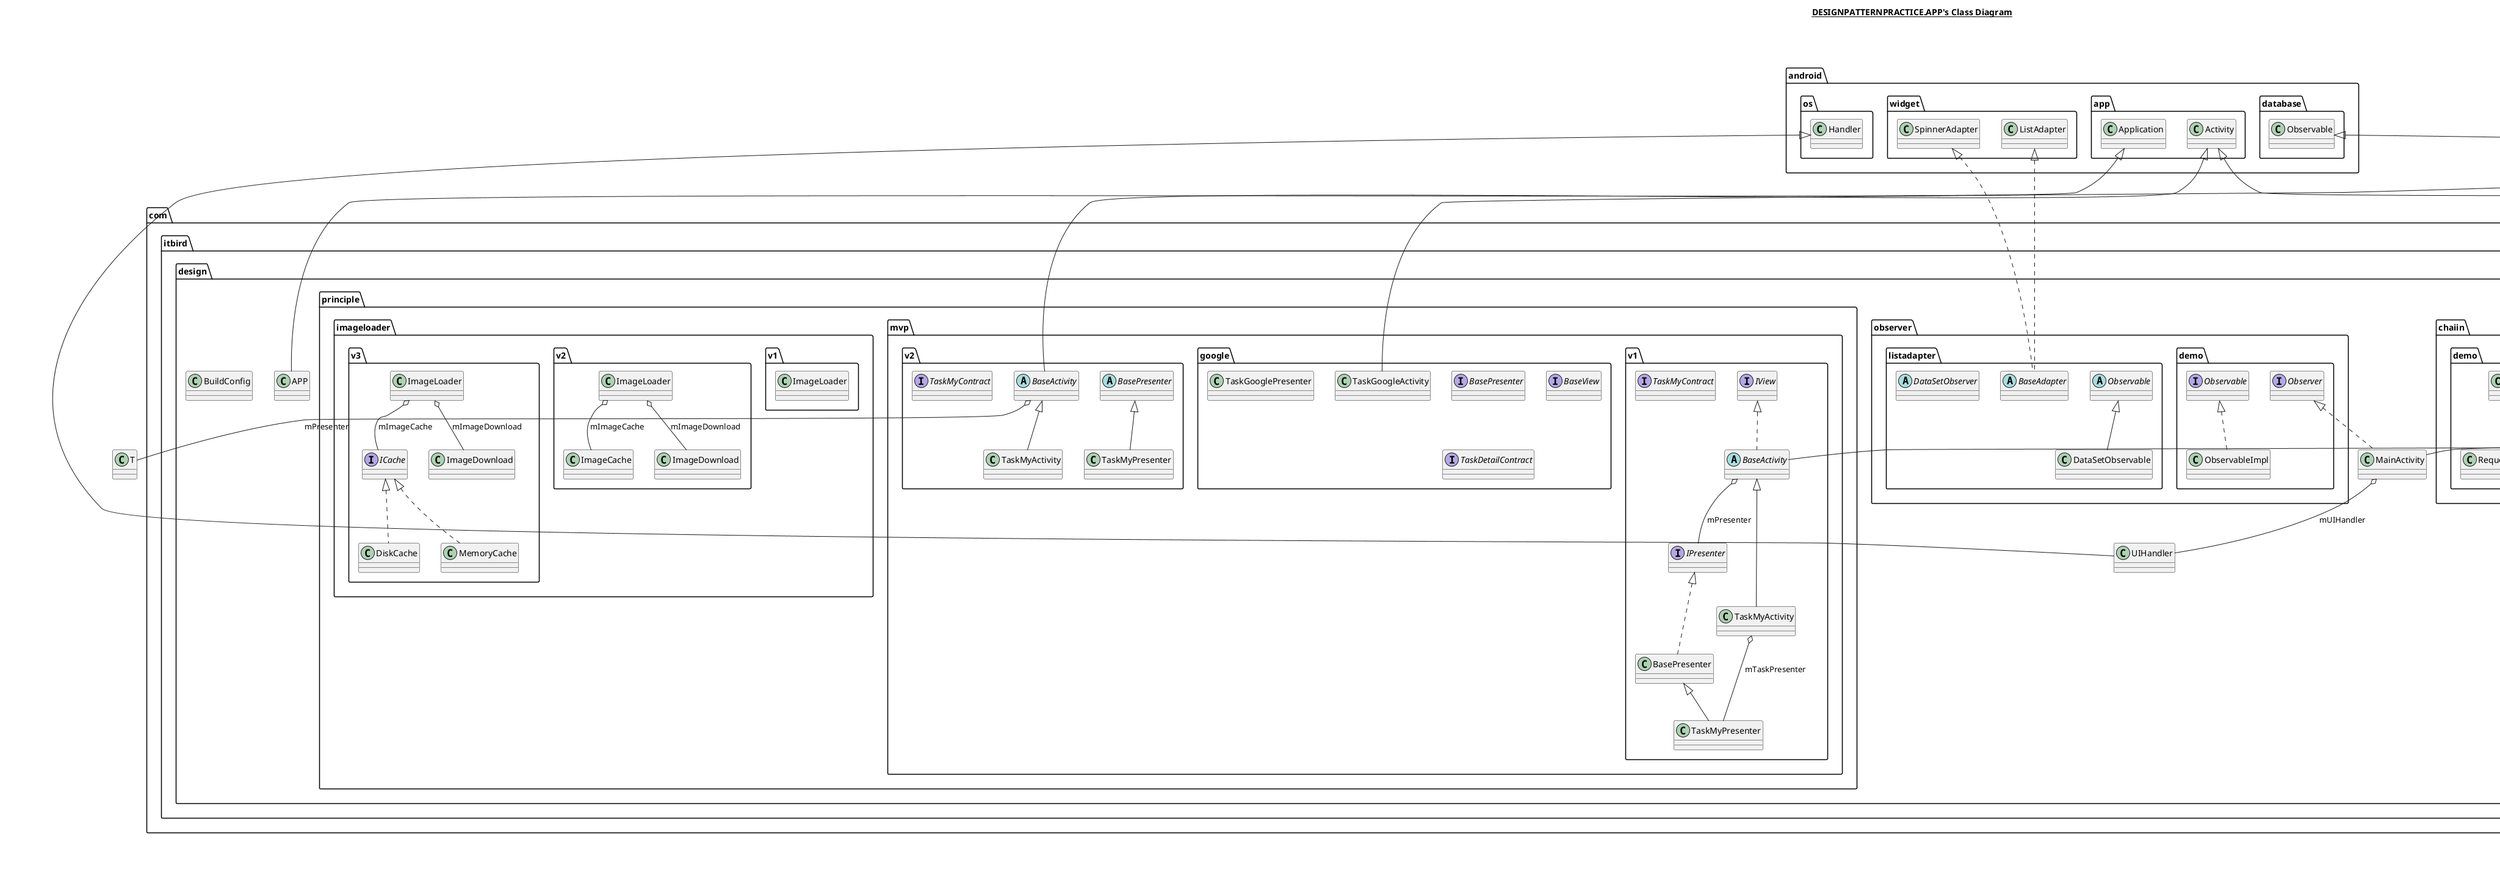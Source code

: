 @startuml

title __DESIGNPATTERNPRACTICE.APP's Class Diagram__\n

  namespace com.itbird.design {
    class com.itbird.design.APP {
    }
  }
  

  namespace com.itbird.design {
    class com.itbird.design.BuildConfig {
    }
  }
  

  namespace com.itbird.design {
    class com.itbird.design.MainActivity {
    }
  }
  

  namespace com.itbird.design {
    class com.itbird.design.UIHandler {
    }
  }
  

  namespace com.itbird.design {
    namespace chaiin.demo {
      abstract class com.itbird.design.chaiin.demo.Handler {
      }
    }
  }
  

  namespace com.itbird.design {
    namespace chaiin.demo {
      class com.itbird.design.chaiin.demo.Request {
      }
    }
  }
  

  namespace com.itbird.design {
    namespace chaiin.demo {
      class com.itbird.design.chaiin.demo.RequestHandler1 {
      }
    }
  }
  

  namespace com.itbird.design {
    namespace chaiin.demo {
      class com.itbird.design.chaiin.demo.RequestHandler2 {
      }
    }
  }
  

  namespace com.itbird.design {
    namespace chaiin.demo {
      class com.itbird.design.chaiin.demo.RequestHandler3 {
      }
    }
  }
  

  namespace com.itbird.design {
    namespace chaiin.upgrade {
      class com.itbird.design.chaiin.upgrade.ASystemUpgradeRequestHandler {
      }
    }
  }
  

  namespace com.itbird.design {
    namespace chaiin.upgrade {
      class com.itbird.design.chaiin.upgrade.BSystemUpgradeRequestHandler {
      }
    }
  }
  

  namespace com.itbird.design {
    namespace chaiin.upgrade {
      class com.itbird.design.chaiin.upgrade.CSystemUpgradeRequestHandler {
      }
    }
  }
  

  namespace com.itbird.design {
    namespace chaiin.upgrade {
      class com.itbird.design.chaiin.upgrade.InitUpgradeRequestHandler {
      }
    }
  }
  

  namespace com.itbird.design {
    namespace chaiin.upgrade {
      interface com.itbird.design.chaiin.upgrade.UpgradeErrorCode {
      }
    }
  }
  

  namespace com.itbird.design {
    namespace chaiin.upgrade {
      class com.itbird.design.chaiin.upgrade.UpgradeManager {
      }
    }
  }
  

  namespace com.itbird.design {
    namespace chaiin.upgrade {
      class com.itbird.design.chaiin.upgrade.UpgradeRequest {
      }
    }
  }
  

  namespace com.itbird.design {
    namespace chaiin.upgrade {
      abstract class com.itbird.design.chaiin.upgrade.UpgradeRequestHandler {
      }
    }
  }
  

  namespace com.itbird.design {
    namespace chaiin.upgrade {
      interface com.itbird.design.chaiin.upgrade.UpgradeResultObservable {
      }
    }
  }
  

  namespace com.itbird.design {
    namespace chaiin.upgrade {
      class com.itbird.design.chaiin.upgrade.UpgradeResultObservableAdapter {
      }
    }
  }
  

  namespace com.itbird.design {
    namespace observer.demo {
      interface com.itbird.design.observer.demo.Observable {
      }
    }
  }
  

  namespace com.itbird.design {
    namespace observer.demo {
      class com.itbird.design.observer.demo.ObservableImpl {
      }
    }
  }
  

  namespace com.itbird.design {
    namespace observer.demo {
      interface com.itbird.design.observer.demo.Observer {
      }
    }
  }
  

  namespace com.itbird.design {
    namespace observer.listadapter {
      abstract class com.itbird.design.observer.listadapter.BaseAdapter {
      }
    }
  }
  

  namespace com.itbird.design {
    namespace observer.listadapter {
      class com.itbird.design.observer.listadapter.DataSetObservable {
      }
    }
  }
  

  namespace com.itbird.design {
    namespace observer.listadapter {
      abstract class com.itbird.design.observer.listadapter.DataSetObserver {
      }
    }
  }
  

  namespace com.itbird.design {
    namespace observer.listadapter {
      abstract class com.itbird.design.observer.listadapter.Observable {
      }
    }
  }
  

  namespace com.itbird.design {
    namespace principle.imageloader.v1 {
      class com.itbird.design.principle.imageloader.v1.ImageLoader {
      }
    }
  }
  

  namespace com.itbird.design {
    namespace principle.imageloader.v2 {
      class com.itbird.design.principle.imageloader.v2.ImageCache {
      }
    }
  }
  

  namespace com.itbird.design {
    namespace principle.imageloader.v2 {
      class com.itbird.design.principle.imageloader.v2.ImageDownload {
      }
    }
  }
  

  namespace com.itbird.design {
    namespace principle.imageloader.v2 {
      class com.itbird.design.principle.imageloader.v2.ImageLoader {
      }
    }
  }
  

  namespace com.itbird.design {
    namespace principle.imageloader.v3 {
      class com.itbird.design.principle.imageloader.v3.DiskCache {
      }
    }
  }
  

  namespace com.itbird.design {
    namespace principle.imageloader.v3 {
      interface com.itbird.design.principle.imageloader.v3.ICache {
      }
    }
  }
  

  namespace com.itbird.design {
    namespace principle.imageloader.v3 {
      class com.itbird.design.principle.imageloader.v3.ImageDownload {
      }
    }
  }
  

  namespace com.itbird.design {
    namespace principle.imageloader.v3 {
      class com.itbird.design.principle.imageloader.v3.ImageLoader {
      }
    }
  }
  

  namespace com.itbird.design {
    namespace principle.imageloader.v3 {
      class com.itbird.design.principle.imageloader.v3.MemoryCache {
      }
    }
  }
  

  namespace com.itbird.design {
    namespace principle.mvp.google {
      interface com.itbird.design.principle.mvp.google.BasePresenter {
      }
    }
  }
  

  namespace com.itbird.design {
    namespace principle.mvp.google {
      interface com.itbird.design.principle.mvp.google.BaseView {
      }
    }
  }
  

  namespace com.itbird.design {
    namespace principle.mvp.google {
      interface com.itbird.design.principle.mvp.google.TaskDetailContract {
      }
    }
  }
  

  namespace com.itbird.design {
    namespace principle.mvp.google {
      class com.itbird.design.principle.mvp.google.TaskGoogleActivity {
      }
    }
  }
  

  namespace com.itbird.design {
    namespace principle.mvp.google {
      class com.itbird.design.principle.mvp.google.TaskGooglePresenter {
      }
    }
  }
  

  namespace com.itbird.design {
    namespace principle.mvp.v1 {
      abstract class com.itbird.design.principle.mvp.v1.BaseActivity {
      }
    }
  }
  

  namespace com.itbird.design {
    namespace principle.mvp.v1 {
      class com.itbird.design.principle.mvp.v1.BasePresenter {
      }
    }
  }
  

  namespace com.itbird.design {
    namespace principle.mvp.v1 {
      interface com.itbird.design.principle.mvp.v1.IPresenter {
      }
    }
  }
  

  namespace com.itbird.design {
    namespace principle.mvp.v1 {
      interface com.itbird.design.principle.mvp.v1.IView {
      }
    }
  }
  

  namespace com.itbird.design {
    namespace principle.mvp.v1 {
      class com.itbird.design.principle.mvp.v1.TaskMyActivity {
      }
    }
  }
  

  namespace com.itbird.design {
    namespace principle.mvp.v1 {
      interface com.itbird.design.principle.mvp.v1.TaskMyContract {
      }
    }
  }
  

  namespace com.itbird.design {
    namespace principle.mvp.v1 {
      class com.itbird.design.principle.mvp.v1.TaskMyPresenter {
      }
    }
  }
  

  namespace com.itbird.design {
    namespace principle.mvp.v2 {
      abstract class com.itbird.design.principle.mvp.v2.BaseActivity {
      }
    }
  }
  

  namespace com.itbird.design {
    namespace principle.mvp.v2 {
      abstract class com.itbird.design.principle.mvp.v2.BasePresenter {
      }
    }
  }
  

  namespace com.itbird.design {
    namespace principle.mvp.v2 {
      class com.itbird.design.principle.mvp.v2.TaskMyActivity {
      }
    }
  }
  

  namespace com.itbird.design {
    namespace principle.mvp.v2 {
      interface com.itbird.design.principle.mvp.v2.TaskMyContract {
      }
    }
  }
  

  namespace com.itbird.design {
    namespace principle.mvp.v2 {
      class com.itbird.design.principle.mvp.v2.TaskMyPresenter {
      }
    }
  }
  

  com.itbird.design.APP -up-|> android.app.Application
  com.itbird.design.MainActivity .up.|> com.itbird.design.UIHandler.IHandler
  com.itbird.design.MainActivity .up.|> com.itbird.design.observer.demo.Observer
  com.itbird.design.MainActivity -up-|> androidx.appcompat.app.AppCompatActivity
  com.itbird.design.MainActivity o-- com.itbird.design.UIHandler : mUIHandler
  com.itbird.design.UIHandler -up-|> android.os.Handler
  com.itbird.design.chaiin.demo.Handler o-- com.itbird.design.chaiin.demo.Handler : next
  com.itbird.design.chaiin.demo.RequestHandler1 -up-|> com.itbird.design.chaiin.demo.Handler
  com.itbird.design.chaiin.demo.RequestHandler2 -up-|> com.itbird.design.chaiin.demo.Handler
  com.itbird.design.chaiin.demo.RequestHandler3 -up-|> com.itbird.design.chaiin.demo.Handler
  com.itbird.design.chaiin.upgrade.ASystemUpgradeRequestHandler -up-|> com.itbird.design.chaiin.upgrade.UpgradeRequestHandler
  com.itbird.design.chaiin.upgrade.BSystemUpgradeRequestHandler -up-|> com.itbird.design.chaiin.upgrade.UpgradeRequestHandler
  com.itbird.design.chaiin.upgrade.CSystemUpgradeRequestHandler -up-|> com.itbird.design.chaiin.upgrade.UpgradeRequestHandler
  com.itbird.design.chaiin.upgrade.InitUpgradeRequestHandler -up-|> com.itbird.design.chaiin.upgrade.UpgradeRequestHandler
  com.itbird.design.chaiin.upgrade.UpgradeManager o-- com.itbird.design.chaiin.upgrade.UpgradeResultObservableAdapter : mAdapter
  com.itbird.design.chaiin.upgrade.UpgradeRequestHandler o-- com.itbird.design.chaiin.upgrade.UpgradeRequestHandler : nextHandler
  com.itbird.design.chaiin.upgrade.UpgradeResultObservableAdapter .up.|> com.itbird.design.chaiin.upgrade.UpgradeResultObservable
  com.itbird.design.chaiin.upgrade.UpgradeResultObservableAdapter -up-|> android.database.Observable
  com.itbird.design.observer.demo.ObservableImpl .up.|> com.itbird.design.observer.demo.Observable
  com.itbird.design.observer.listadapter.BaseAdapter .up.|> android.widget.ListAdapter
  com.itbird.design.observer.listadapter.BaseAdapter .up.|> android.widget.SpinnerAdapter
  com.itbird.design.observer.listadapter.DataSetObservable -up-|> com.itbird.design.observer.listadapter.Observable
  com.itbird.design.principle.imageloader.v2.ImageDownload o-- com.itbird.design.principle.imageloader.v2.ImageDownload.DownloadCallback : mDownloadCallback
  com.itbird.design.principle.imageloader.v2.ImageLoader .up.|> com.itbird.design.principle.imageloader.v2.ImageDownload.DownloadCallback
  com.itbird.design.principle.imageloader.v2.ImageLoader o-- com.itbird.design.principle.imageloader.v2.ImageCache : mImageCache
  com.itbird.design.principle.imageloader.v2.ImageLoader o-- com.itbird.design.principle.imageloader.v2.ImageDownload : mImageDownload
  com.itbird.design.principle.imageloader.v3.DiskCache .up.|> com.itbird.design.principle.imageloader.v3.ICache
  com.itbird.design.principle.imageloader.v3.ImageDownload o-- com.itbird.design.principle.imageloader.v3.ImageDownload.DownloadCallback : mDownloadCallback
  com.itbird.design.principle.imageloader.v3.ImageLoader .up.|> com.itbird.design.principle.imageloader.v3.ImageDownload.DownloadCallback
  com.itbird.design.principle.imageloader.v3.ImageLoader o-- com.itbird.design.principle.imageloader.v3.ICache : mImageCache
  com.itbird.design.principle.imageloader.v3.ImageLoader o-- com.itbird.design.principle.imageloader.v3.ImageDownload : mImageDownload
  com.itbird.design.principle.imageloader.v3.MemoryCache .up.|> com.itbird.design.principle.imageloader.v3.ICache
  com.itbird.design.principle.mvp.google.TaskGoogleActivity .up.|> com.itbird.design.principle.mvp.google.TaskDetailContract.View
  com.itbird.design.principle.mvp.google.TaskGoogleActivity -up-|> androidx.appcompat.app.AppCompatActivity
  com.itbird.design.principle.mvp.google.TaskGoogleActivity o-- com.itbird.design.principle.mvp.google.TaskDetailContract.Presenter : mPresenter
  com.itbird.design.principle.mvp.google.TaskGooglePresenter .up.|> com.itbird.design.principle.mvp.google.TaskDetailContract.Presenter
  com.itbird.design.principle.mvp.google.TaskGooglePresenter o-- com.itbird.design.principle.mvp.google.TaskDetailContract.View : mView
  com.itbird.design.principle.mvp.v1.BaseActivity .up.|> com.itbird.design.principle.mvp.v1.IView
  com.itbird.design.principle.mvp.v1.BaseActivity -up-|> android.app.Activity
  com.itbird.design.principle.mvp.v1.BaseActivity o-- com.itbird.design.principle.mvp.v1.IPresenter : mPresenter
  com.itbird.design.principle.mvp.v1.BasePresenter .up.|> com.itbird.design.principle.mvp.v1.IPresenter
  com.itbird.design.principle.mvp.v1.TaskMyActivity .up.|> com.itbird.design.principle.mvp.v1.TaskMyContract.View
  com.itbird.design.principle.mvp.v1.TaskMyActivity -up-|> com.itbird.design.principle.mvp.v1.BaseActivity
  com.itbird.design.principle.mvp.v1.TaskMyActivity o-- com.itbird.design.principle.mvp.v1.TaskMyPresenter : mTaskPresenter
  com.itbird.design.principle.mvp.v1.TaskMyPresenter .up.|> com.itbird.design.principle.mvp.v1.TaskMyContract.Presenter
  com.itbird.design.principle.mvp.v1.TaskMyPresenter -up-|> com.itbird.design.principle.mvp.v1.BasePresenter
  com.itbird.design.principle.mvp.v2.BaseActivity -up-|> android.app.Activity
  com.itbird.design.principle.mvp.v2.BaseActivity o-- T : mPresenter
  com.itbird.design.principle.mvp.v2.TaskMyActivity .up.|> com.itbird.design.principle.mvp.v2.TaskMyContract.View
  com.itbird.design.principle.mvp.v2.TaskMyActivity -up-|> com.itbird.design.principle.mvp.v2.BaseActivity
  com.itbird.design.principle.mvp.v2.TaskMyPresenter .up.|> com.itbird.design.principle.mvp.v2.TaskMyContract.Presenter
  com.itbird.design.principle.mvp.v2.TaskMyPresenter -up-|> com.itbird.design.principle.mvp.v2.BasePresenter


right footer


PlantUML diagram generated by SketchIt! (https://bitbucket.org/pmesmeur/sketch.it)
For more information about this tool, please contact philippe.mesmeur@gmail.com
endfooter

@enduml
